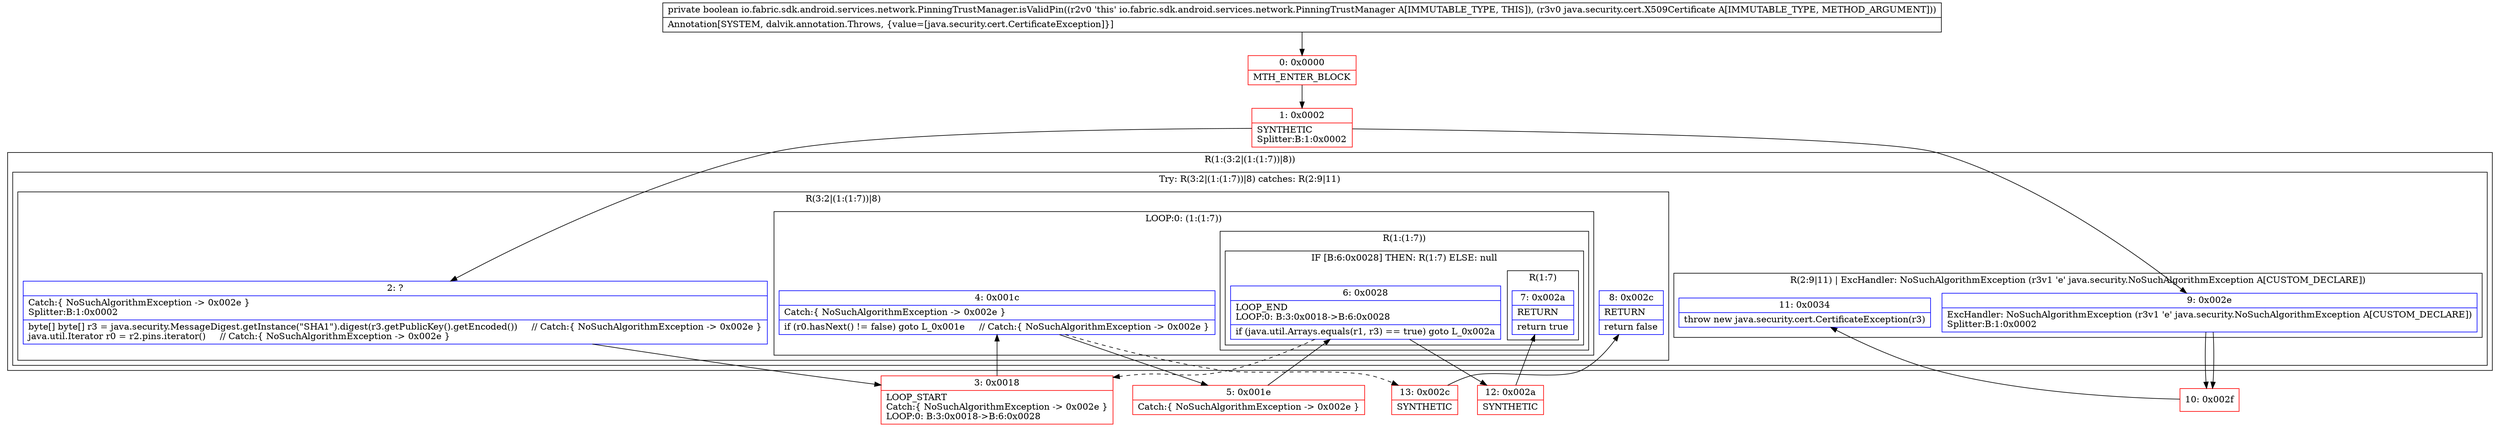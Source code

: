 digraph "CFG forio.fabric.sdk.android.services.network.PinningTrustManager.isValidPin(Ljava\/security\/cert\/X509Certificate;)Z" {
subgraph cluster_Region_801562078 {
label = "R(1:(3:2|(1:(1:7))|8))";
node [shape=record,color=blue];
subgraph cluster_TryCatchRegion_1320670328 {
label = "Try: R(3:2|(1:(1:7))|8) catches: R(2:9|11)";
node [shape=record,color=blue];
subgraph cluster_Region_1579762171 {
label = "R(3:2|(1:(1:7))|8)";
node [shape=record,color=blue];
Node_2 [shape=record,label="{2\:\ ?|Catch:\{ NoSuchAlgorithmException \-\> 0x002e \}\lSplitter:B:1:0x0002\l|byte[] byte[] r3 = java.security.MessageDigest.getInstance(\"SHA1\").digest(r3.getPublicKey().getEncoded())     \/\/ Catch:\{ NoSuchAlgorithmException \-\> 0x002e \}\ljava.util.Iterator r0 = r2.pins.iterator()     \/\/ Catch:\{ NoSuchAlgorithmException \-\> 0x002e \}\l}"];
subgraph cluster_LoopRegion_650911211 {
label = "LOOP:0: (1:(1:7))";
node [shape=record,color=blue];
Node_4 [shape=record,label="{4\:\ 0x001c|Catch:\{ NoSuchAlgorithmException \-\> 0x002e \}\l|if (r0.hasNext() != false) goto L_0x001e     \/\/ Catch:\{ NoSuchAlgorithmException \-\> 0x002e \}\l}"];
subgraph cluster_Region_1020594961 {
label = "R(1:(1:7))";
node [shape=record,color=blue];
subgraph cluster_IfRegion_447472273 {
label = "IF [B:6:0x0028] THEN: R(1:7) ELSE: null";
node [shape=record,color=blue];
Node_6 [shape=record,label="{6\:\ 0x0028|LOOP_END\lLOOP:0: B:3:0x0018\-\>B:6:0x0028\l|if (java.util.Arrays.equals(r1, r3) == true) goto L_0x002a\l}"];
subgraph cluster_Region_635701624 {
label = "R(1:7)";
node [shape=record,color=blue];
Node_7 [shape=record,label="{7\:\ 0x002a|RETURN\l|return true\l}"];
}
}
}
}
Node_8 [shape=record,label="{8\:\ 0x002c|RETURN\l|return false\l}"];
}
subgraph cluster_Region_1434455464 {
label = "R(2:9|11) | ExcHandler: NoSuchAlgorithmException (r3v1 'e' java.security.NoSuchAlgorithmException A[CUSTOM_DECLARE])\l";
node [shape=record,color=blue];
Node_9 [shape=record,label="{9\:\ 0x002e|ExcHandler: NoSuchAlgorithmException (r3v1 'e' java.security.NoSuchAlgorithmException A[CUSTOM_DECLARE])\lSplitter:B:1:0x0002\l}"];
Node_11 [shape=record,label="{11\:\ 0x0034|throw new java.security.cert.CertificateException(r3)\l}"];
}
}
}
subgraph cluster_Region_1434455464 {
label = "R(2:9|11) | ExcHandler: NoSuchAlgorithmException (r3v1 'e' java.security.NoSuchAlgorithmException A[CUSTOM_DECLARE])\l";
node [shape=record,color=blue];
Node_9 [shape=record,label="{9\:\ 0x002e|ExcHandler: NoSuchAlgorithmException (r3v1 'e' java.security.NoSuchAlgorithmException A[CUSTOM_DECLARE])\lSplitter:B:1:0x0002\l}"];
Node_11 [shape=record,label="{11\:\ 0x0034|throw new java.security.cert.CertificateException(r3)\l}"];
}
Node_0 [shape=record,color=red,label="{0\:\ 0x0000|MTH_ENTER_BLOCK\l}"];
Node_1 [shape=record,color=red,label="{1\:\ 0x0002|SYNTHETIC\lSplitter:B:1:0x0002\l}"];
Node_3 [shape=record,color=red,label="{3\:\ 0x0018|LOOP_START\lCatch:\{ NoSuchAlgorithmException \-\> 0x002e \}\lLOOP:0: B:3:0x0018\-\>B:6:0x0028\l}"];
Node_5 [shape=record,color=red,label="{5\:\ 0x001e|Catch:\{ NoSuchAlgorithmException \-\> 0x002e \}\l}"];
Node_10 [shape=record,color=red,label="{10\:\ 0x002f}"];
Node_12 [shape=record,color=red,label="{12\:\ 0x002a|SYNTHETIC\l}"];
Node_13 [shape=record,color=red,label="{13\:\ 0x002c|SYNTHETIC\l}"];
MethodNode[shape=record,label="{private boolean io.fabric.sdk.android.services.network.PinningTrustManager.isValidPin((r2v0 'this' io.fabric.sdk.android.services.network.PinningTrustManager A[IMMUTABLE_TYPE, THIS]), (r3v0 java.security.cert.X509Certificate A[IMMUTABLE_TYPE, METHOD_ARGUMENT]))  | Annotation[SYSTEM, dalvik.annotation.Throws, \{value=[java.security.cert.CertificateException]\}]\l}"];
MethodNode -> Node_0;
Node_2 -> Node_3;
Node_4 -> Node_5;
Node_4 -> Node_13[style=dashed];
Node_6 -> Node_3[style=dashed];
Node_6 -> Node_12;
Node_9 -> Node_10;
Node_9 -> Node_10;
Node_0 -> Node_1;
Node_1 -> Node_2;
Node_1 -> Node_9;
Node_3 -> Node_4;
Node_5 -> Node_6;
Node_10 -> Node_11;
Node_12 -> Node_7;
Node_13 -> Node_8;
}

